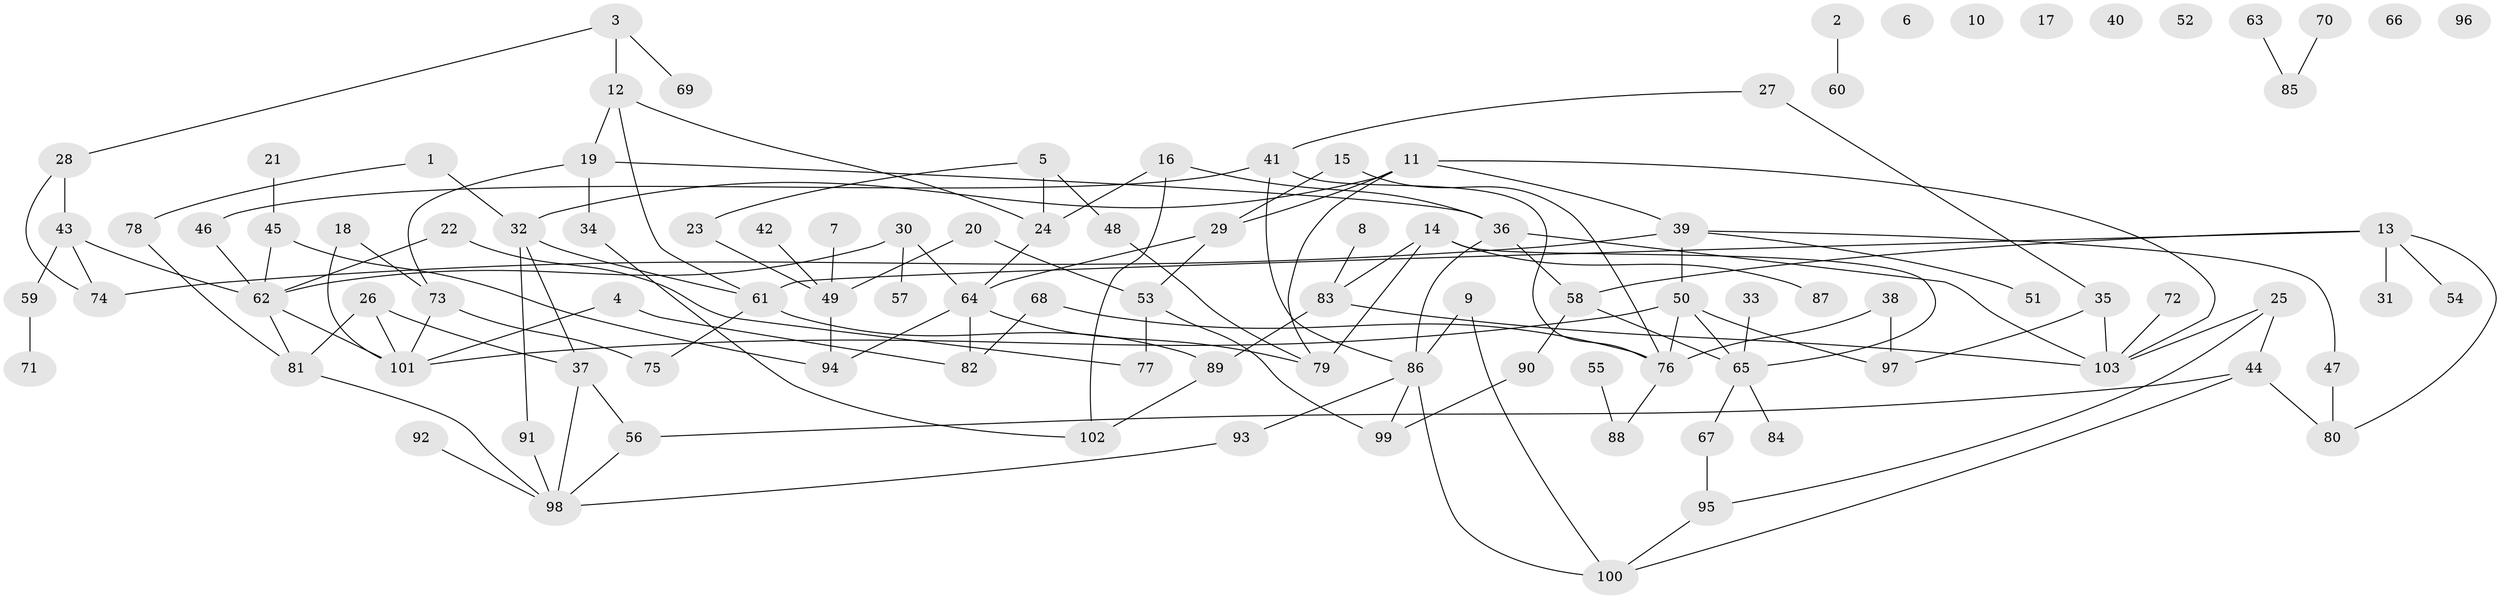 // coarse degree distribution, {3: 0.14285714285714285, 11: 0.02857142857142857, 4: 0.2857142857142857, 5: 0.2, 6: 0.05714285714285714, 1: 0.11428571428571428, 2: 0.11428571428571428, 7: 0.02857142857142857, 8: 0.02857142857142857}
// Generated by graph-tools (version 1.1) at 2025/47/03/04/25 22:47:58]
// undirected, 103 vertices, 140 edges
graph export_dot {
  node [color=gray90,style=filled];
  1;
  2;
  3;
  4;
  5;
  6;
  7;
  8;
  9;
  10;
  11;
  12;
  13;
  14;
  15;
  16;
  17;
  18;
  19;
  20;
  21;
  22;
  23;
  24;
  25;
  26;
  27;
  28;
  29;
  30;
  31;
  32;
  33;
  34;
  35;
  36;
  37;
  38;
  39;
  40;
  41;
  42;
  43;
  44;
  45;
  46;
  47;
  48;
  49;
  50;
  51;
  52;
  53;
  54;
  55;
  56;
  57;
  58;
  59;
  60;
  61;
  62;
  63;
  64;
  65;
  66;
  67;
  68;
  69;
  70;
  71;
  72;
  73;
  74;
  75;
  76;
  77;
  78;
  79;
  80;
  81;
  82;
  83;
  84;
  85;
  86;
  87;
  88;
  89;
  90;
  91;
  92;
  93;
  94;
  95;
  96;
  97;
  98;
  99;
  100;
  101;
  102;
  103;
  1 -- 32;
  1 -- 78;
  2 -- 60;
  3 -- 12;
  3 -- 28;
  3 -- 69;
  4 -- 82;
  4 -- 101;
  5 -- 23;
  5 -- 24;
  5 -- 48;
  7 -- 49;
  8 -- 83;
  9 -- 86;
  9 -- 100;
  11 -- 29;
  11 -- 32;
  11 -- 39;
  11 -- 79;
  11 -- 103;
  12 -- 19;
  12 -- 24;
  12 -- 61;
  13 -- 31;
  13 -- 54;
  13 -- 58;
  13 -- 61;
  13 -- 80;
  14 -- 65;
  14 -- 79;
  14 -- 83;
  14 -- 87;
  15 -- 29;
  15 -- 76;
  16 -- 24;
  16 -- 36;
  16 -- 102;
  18 -- 73;
  18 -- 101;
  19 -- 34;
  19 -- 36;
  19 -- 73;
  20 -- 49;
  20 -- 53;
  21 -- 45;
  22 -- 62;
  22 -- 77;
  23 -- 49;
  24 -- 64;
  25 -- 44;
  25 -- 95;
  25 -- 103;
  26 -- 37;
  26 -- 81;
  26 -- 101;
  27 -- 35;
  27 -- 41;
  28 -- 43;
  28 -- 74;
  29 -- 53;
  29 -- 64;
  30 -- 57;
  30 -- 62;
  30 -- 64;
  32 -- 37;
  32 -- 61;
  32 -- 91;
  33 -- 65;
  34 -- 102;
  35 -- 97;
  35 -- 103;
  36 -- 58;
  36 -- 86;
  36 -- 103;
  37 -- 56;
  37 -- 98;
  38 -- 76;
  38 -- 97;
  39 -- 47;
  39 -- 50;
  39 -- 51;
  39 -- 74;
  41 -- 46;
  41 -- 76;
  41 -- 86;
  42 -- 49;
  43 -- 59;
  43 -- 62;
  43 -- 74;
  44 -- 56;
  44 -- 80;
  44 -- 100;
  45 -- 62;
  45 -- 94;
  46 -- 62;
  47 -- 80;
  48 -- 79;
  49 -- 94;
  50 -- 65;
  50 -- 76;
  50 -- 97;
  50 -- 101;
  53 -- 77;
  53 -- 99;
  55 -- 88;
  56 -- 98;
  58 -- 65;
  58 -- 90;
  59 -- 71;
  61 -- 75;
  61 -- 89;
  62 -- 81;
  62 -- 101;
  63 -- 85;
  64 -- 79;
  64 -- 82;
  64 -- 94;
  65 -- 67;
  65 -- 84;
  67 -- 95;
  68 -- 76;
  68 -- 82;
  70 -- 85;
  72 -- 103;
  73 -- 75;
  73 -- 101;
  76 -- 88;
  78 -- 81;
  81 -- 98;
  83 -- 89;
  83 -- 103;
  86 -- 93;
  86 -- 99;
  86 -- 100;
  89 -- 102;
  90 -- 99;
  91 -- 98;
  92 -- 98;
  93 -- 98;
  95 -- 100;
}
